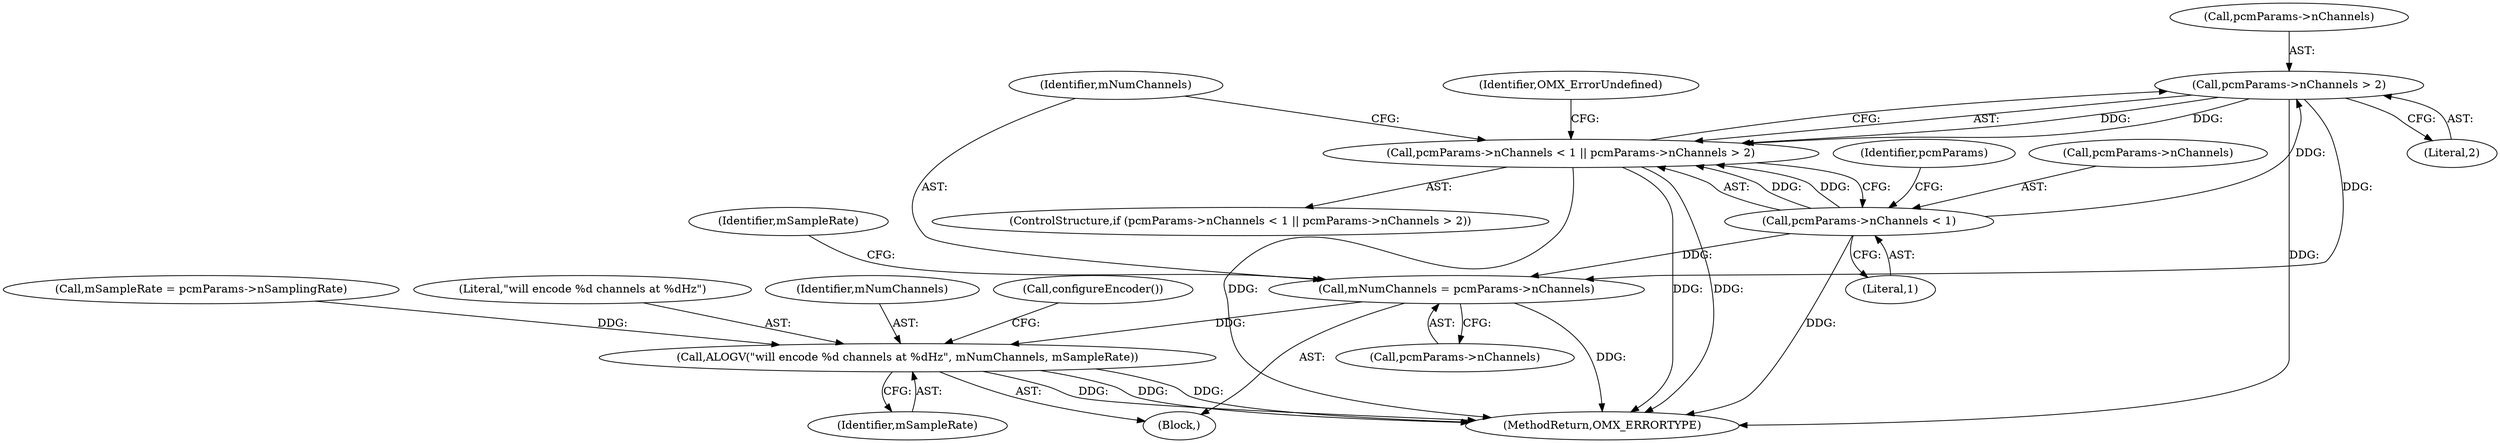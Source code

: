 digraph "0_Android_295c883fe3105b19bcd0f9e07d54c6b589fc5bff_18@pointer" {
"1000149" [label="(Call,pcmParams->nChannels > 2)"];
"1000144" [label="(Call,pcmParams->nChannels < 1)"];
"1000143" [label="(Call,pcmParams->nChannels < 1 || pcmParams->nChannels > 2)"];
"1000157" [label="(Call,mNumChannels = pcmParams->nChannels)"];
"1000167" [label="(Call,ALOGV(\"will encode %d channels at %dHz\", mNumChannels, mSampleRate))"];
"1000157" [label="(Call,mNumChannels = pcmParams->nChannels)"];
"1000162" [label="(Call,mSampleRate = pcmParams->nSamplingRate)"];
"1000142" [label="(ControlStructure,if (pcmParams->nChannels < 1 || pcmParams->nChannels > 2))"];
"1000153" [label="(Literal,2)"];
"1000156" [label="(Identifier,OMX_ErrorUndefined)"];
"1000168" [label="(Literal,\"will encode %d channels at %dHz\")"];
"1000163" [label="(Identifier,mSampleRate)"];
"1000170" [label="(Identifier,mSampleRate)"];
"1000150" [label="(Call,pcmParams->nChannels)"];
"1000151" [label="(Identifier,pcmParams)"];
"1000169" [label="(Identifier,mNumChannels)"];
"1000149" [label="(Call,pcmParams->nChannels > 2)"];
"1000145" [label="(Call,pcmParams->nChannels)"];
"1000271" [label="(MethodReturn,OMX_ERRORTYPE)"];
"1000158" [label="(Identifier,mNumChannels)"];
"1000167" [label="(Call,ALOGV(\"will encode %d channels at %dHz\", mNumChannels, mSampleRate))"];
"1000148" [label="(Literal,1)"];
"1000159" [label="(Call,pcmParams->nChannels)"];
"1000143" [label="(Call,pcmParams->nChannels < 1 || pcmParams->nChannels > 2)"];
"1000109" [label="(Block,)"];
"1000172" [label="(Call,configureEncoder())"];
"1000144" [label="(Call,pcmParams->nChannels < 1)"];
"1000149" -> "1000143"  [label="AST: "];
"1000149" -> "1000153"  [label="CFG: "];
"1000150" -> "1000149"  [label="AST: "];
"1000153" -> "1000149"  [label="AST: "];
"1000143" -> "1000149"  [label="CFG: "];
"1000149" -> "1000271"  [label="DDG: "];
"1000149" -> "1000143"  [label="DDG: "];
"1000149" -> "1000143"  [label="DDG: "];
"1000144" -> "1000149"  [label="DDG: "];
"1000149" -> "1000157"  [label="DDG: "];
"1000144" -> "1000143"  [label="AST: "];
"1000144" -> "1000148"  [label="CFG: "];
"1000145" -> "1000144"  [label="AST: "];
"1000148" -> "1000144"  [label="AST: "];
"1000151" -> "1000144"  [label="CFG: "];
"1000143" -> "1000144"  [label="CFG: "];
"1000144" -> "1000271"  [label="DDG: "];
"1000144" -> "1000143"  [label="DDG: "];
"1000144" -> "1000143"  [label="DDG: "];
"1000144" -> "1000157"  [label="DDG: "];
"1000143" -> "1000142"  [label="AST: "];
"1000156" -> "1000143"  [label="CFG: "];
"1000158" -> "1000143"  [label="CFG: "];
"1000143" -> "1000271"  [label="DDG: "];
"1000143" -> "1000271"  [label="DDG: "];
"1000143" -> "1000271"  [label="DDG: "];
"1000157" -> "1000109"  [label="AST: "];
"1000157" -> "1000159"  [label="CFG: "];
"1000158" -> "1000157"  [label="AST: "];
"1000159" -> "1000157"  [label="AST: "];
"1000163" -> "1000157"  [label="CFG: "];
"1000157" -> "1000271"  [label="DDG: "];
"1000157" -> "1000167"  [label="DDG: "];
"1000167" -> "1000109"  [label="AST: "];
"1000167" -> "1000170"  [label="CFG: "];
"1000168" -> "1000167"  [label="AST: "];
"1000169" -> "1000167"  [label="AST: "];
"1000170" -> "1000167"  [label="AST: "];
"1000172" -> "1000167"  [label="CFG: "];
"1000167" -> "1000271"  [label="DDG: "];
"1000167" -> "1000271"  [label="DDG: "];
"1000167" -> "1000271"  [label="DDG: "];
"1000162" -> "1000167"  [label="DDG: "];
}

